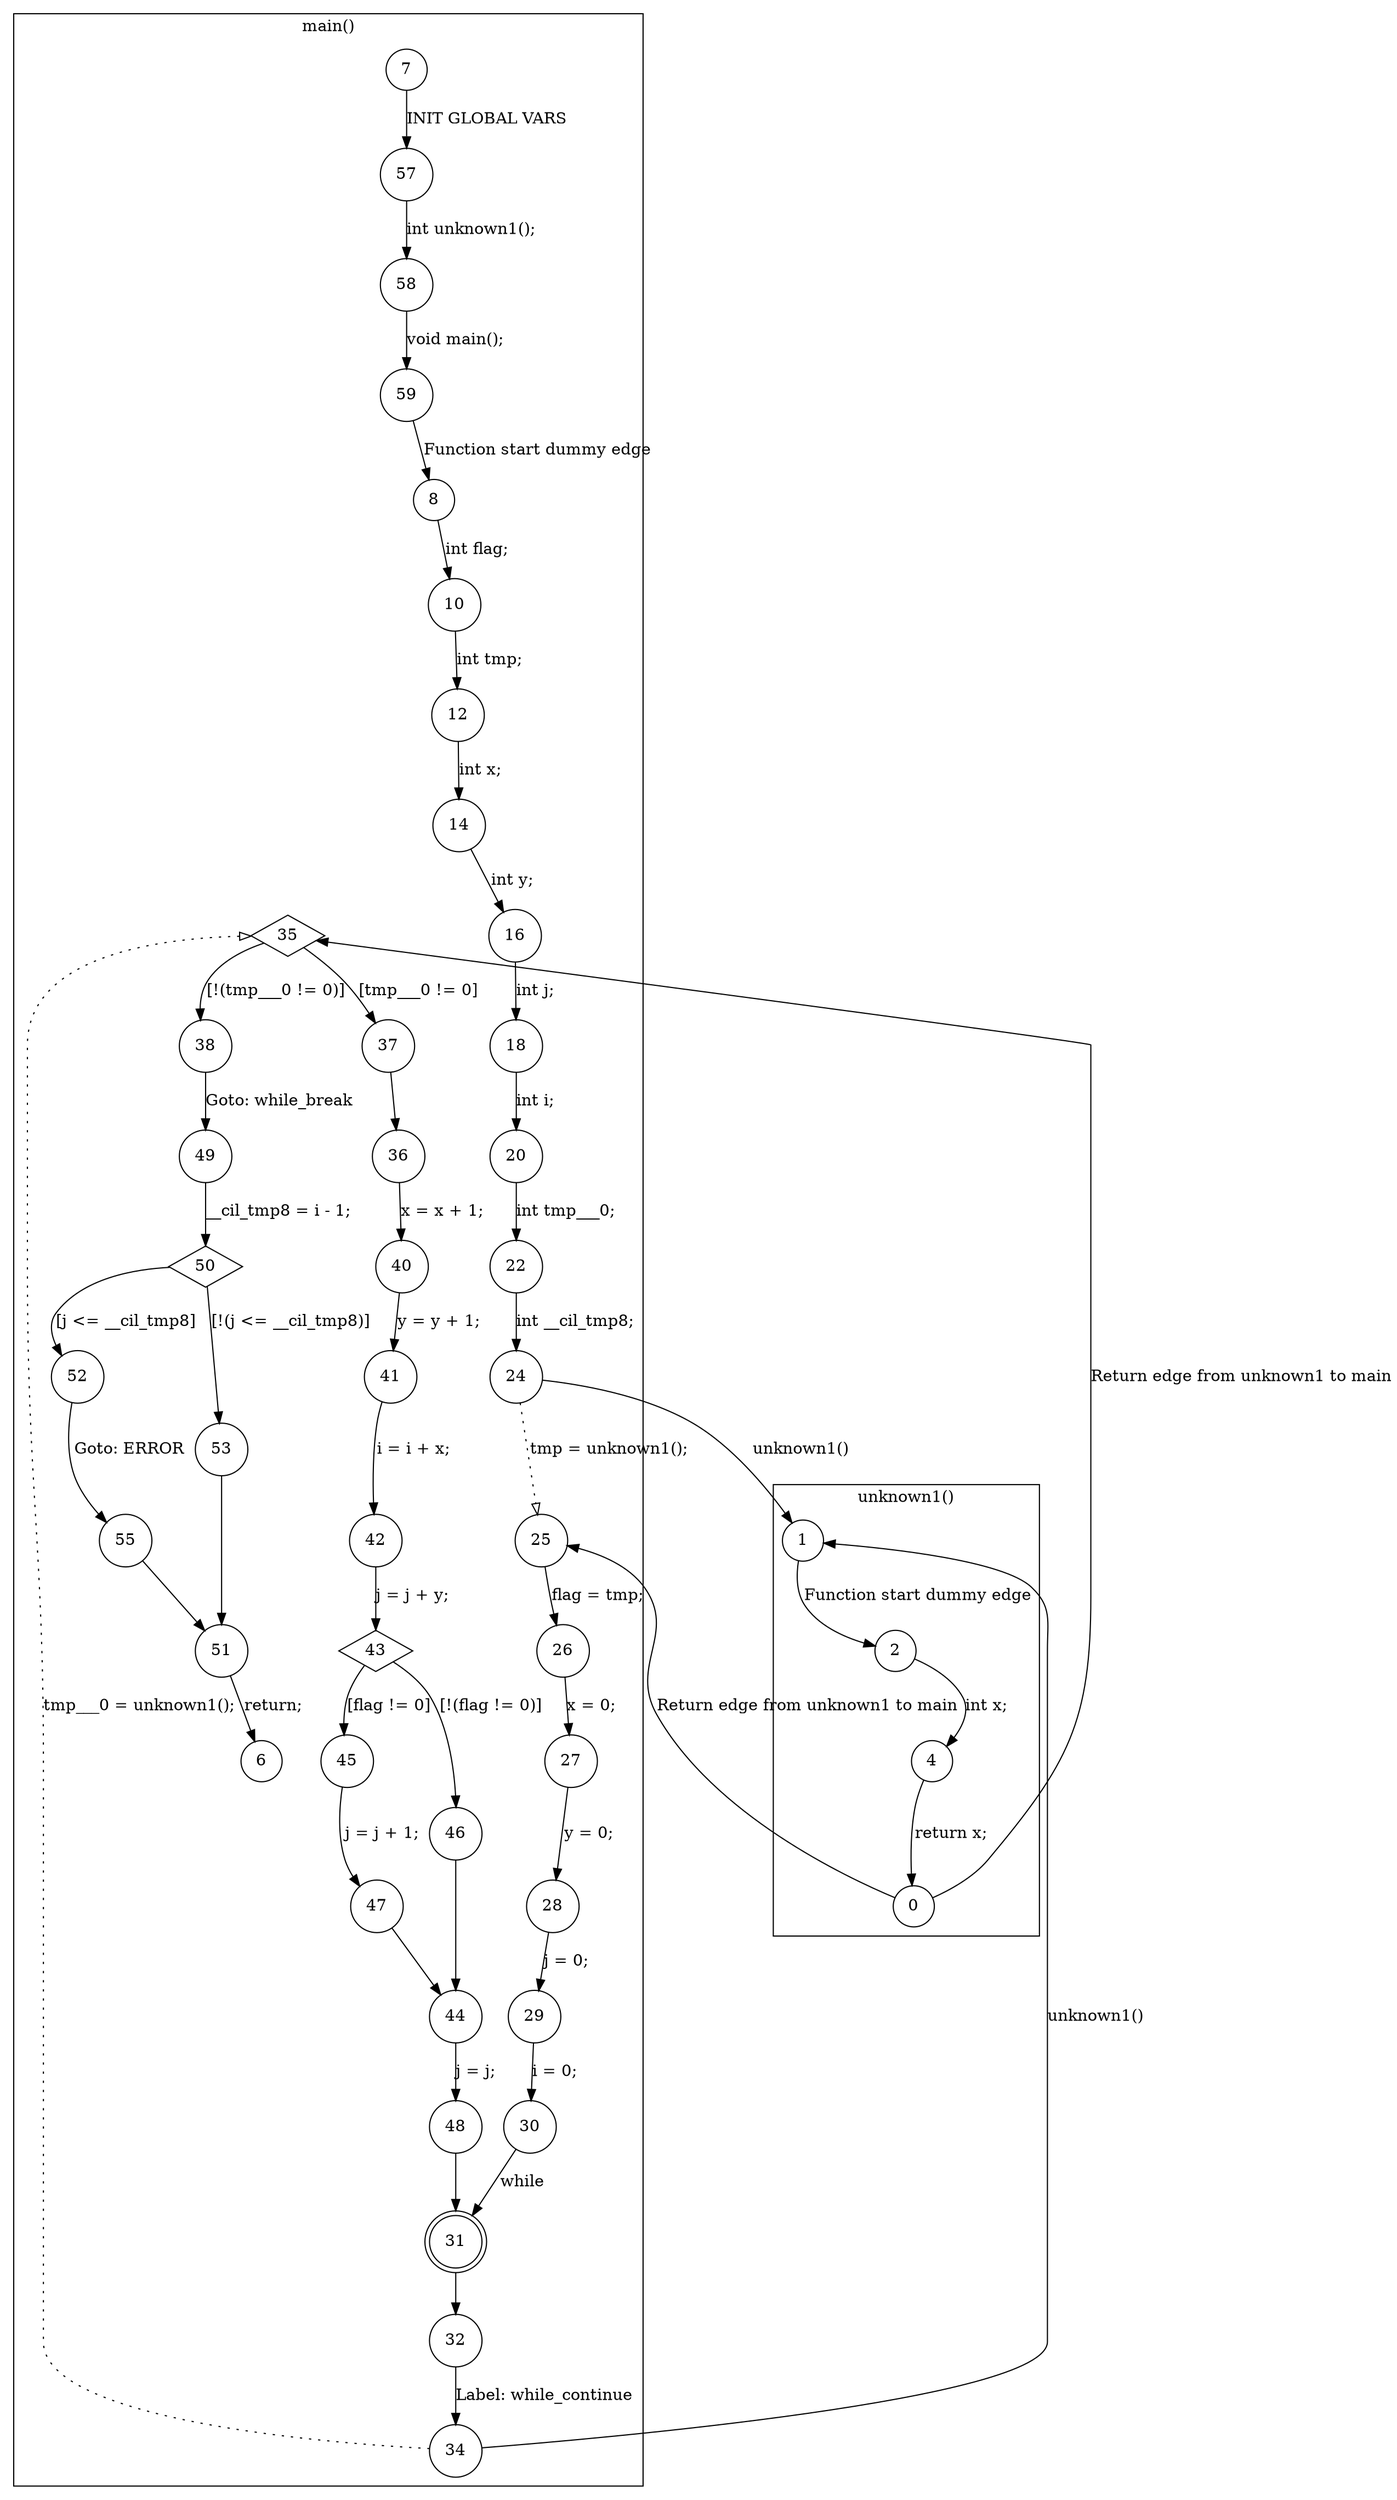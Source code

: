 digraph CFA {
35 [shape="diamond"]
35 [shape="diamond"]
43 [shape="diamond"]
43 [shape="diamond"]
31 [shape="doublecircle"]
50 [shape="diamond"]
50 [shape="diamond"]
node [shape="circle"]
subgraph cluster_unknown1 {
label="unknown1()"
1 -> 2 [label="Function start dummy edge"]
2 -> 4 [label="int x;"]
4 -> 0 [label="return x;"]}
subgraph cluster_main {
label="main()"
7 -> 57 [label="INIT GLOBAL VARS"]
57 -> 58 [label="int unknown1();"]
58 -> 59 [label="void main();"]
59 -> 8 [label="Function start dummy edge"]
8 -> 10 [label="int flag;"]
10 -> 12 [label="int tmp;"]
12 -> 14 [label="int x;"]
14 -> 16 [label="int y;"]
16 -> 18 [label="int j;"]
18 -> 20 [label="int i;"]
20 -> 22 [label="int tmp___0;"]
22 -> 24 [label="int __cil_tmp8;"]
24 -> 25 [label="tmp = unknown1();" style="dotted" arrowhead="empty"]
35 -> 38 [label="[!(tmp___0 != 0)]"]
35 -> 37 [label="[tmp___0 != 0]"]
37 -> 36 [label=""]
36 -> 40 [label="x = x + 1;"]
40 -> 41 [label="y = y + 1;"]
41 -> 42 [label="i = i + x;"]
42 -> 43 [label="j = j + y;"]
43 -> 46 [label="[!(flag != 0)]"]
43 -> 45 [label="[flag != 0]"]
45 -> 47 [label="j = j + 1;"]
47 -> 44 [label=""]
44 -> 48 [label="j = j;"]
48 -> 31 [label=""]
31 -> 32 [label=""]
32 -> 34 [label="Label: while_continue"]
34 -> 35 [label="tmp___0 = unknown1();" style="dotted" arrowhead="empty"]
46 -> 44 [label=""]
38 -> 49 [label="Goto: while_break"]
49 -> 50 [label="__cil_tmp8 = i - 1;"]
50 -> 53 [label="[!(j <= __cil_tmp8)]"]
50 -> 52 [label="[j <= __cil_tmp8]"]
52 -> 55 [label="Goto: ERROR"]
55 -> 51 [label=""]
51 -> 6 [label="return;"]
53 -> 51 [label=""]
25 -> 26 [label="flag = tmp;"]
26 -> 27 [label="x = 0;"]
27 -> 28 [label="y = 0;"]
28 -> 29 [label="j = 0;"]
29 -> 30 [label="i = 0;"]
30 -> 31 [label="while"]}
24 -> 1 [label="unknown1()"]
0 -> 25 [label="Return edge from unknown1 to main"]
0 -> 35 [label="Return edge from unknown1 to main"]
34 -> 1 [label="unknown1()"]}